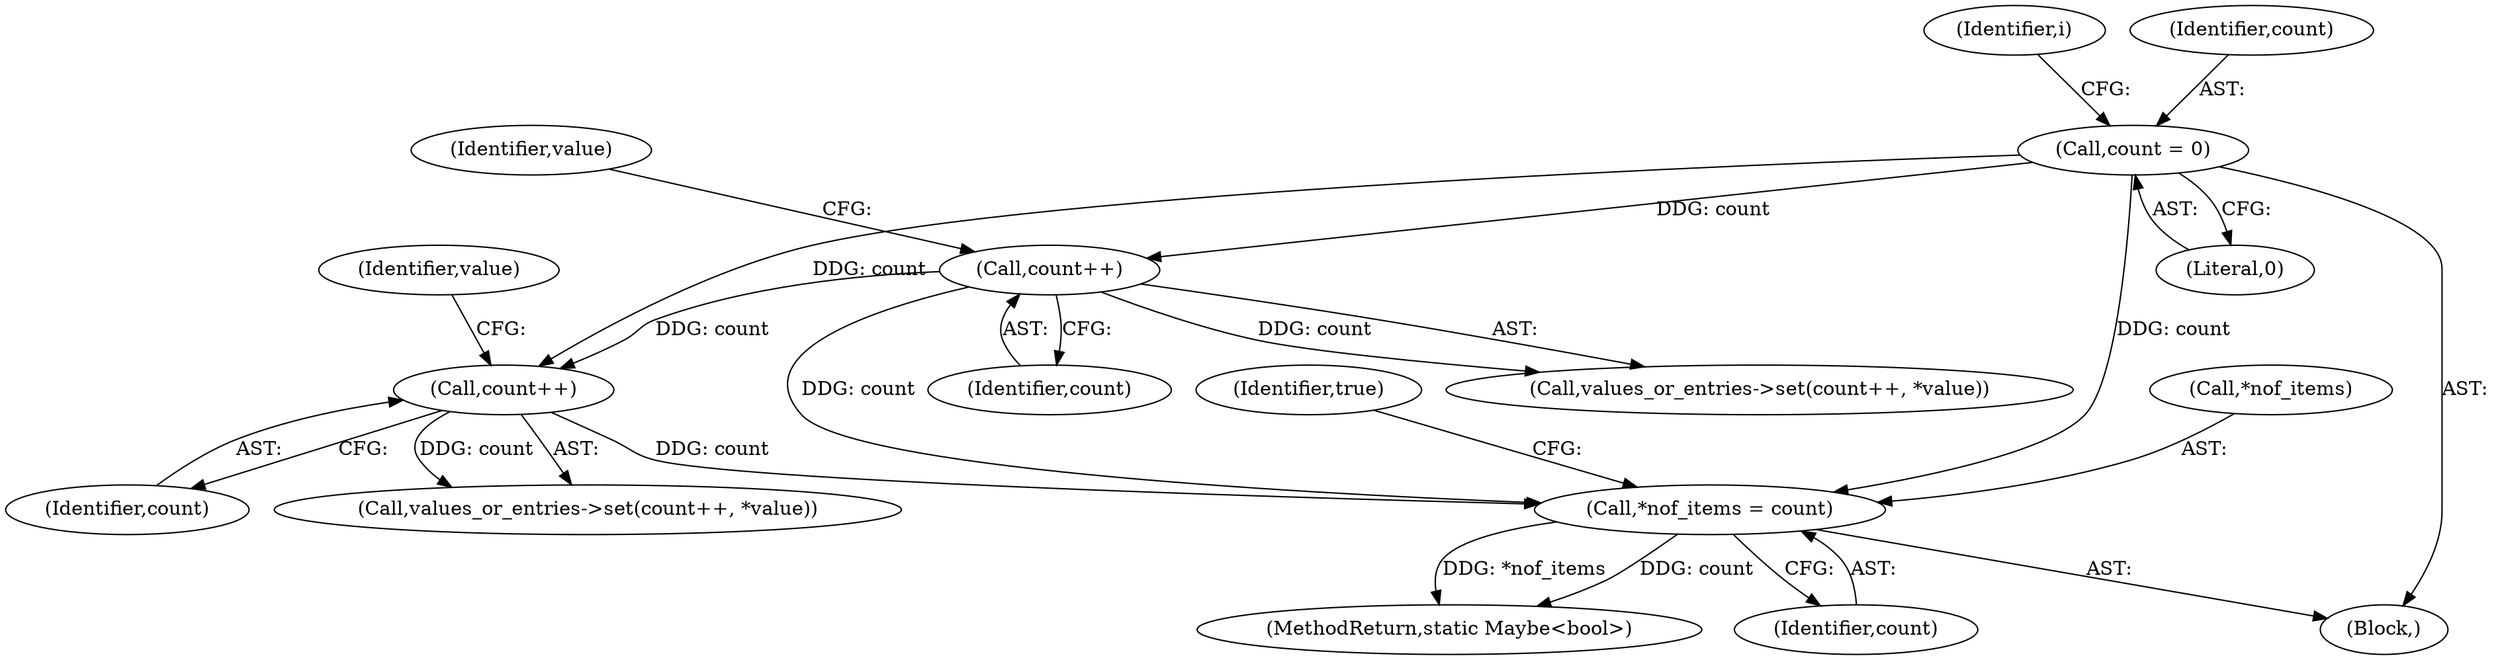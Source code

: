 digraph "0_Android_a24543157ae2cdd25da43e20f4e48a07481e6ceb@pointer" {
"1000276" [label="(Call,*nof_items = count)"];
"1000200" [label="(Call,count++)"];
"1000127" [label="(Call,count = 0)"];
"1000272" [label="(Call,count++)"];
"1000275" [label="(Identifier,value)"];
"1000200" [label="(Call,count++)"];
"1000276" [label="(Call,*nof_items = count)"];
"1000201" [label="(Identifier,count)"];
"1000273" [label="(Identifier,count)"];
"1000203" [label="(Identifier,value)"];
"1000279" [label="(Identifier,count)"];
"1000109" [label="(Block,)"];
"1000283" [label="(MethodReturn,static Maybe<bool>)"];
"1000132" [label="(Identifier,i)"];
"1000129" [label="(Literal,0)"];
"1000271" [label="(Call,values_or_entries->set(count++, *value))"];
"1000127" [label="(Call,count = 0)"];
"1000277" [label="(Call,*nof_items)"];
"1000272" [label="(Call,count++)"];
"1000199" [label="(Call,values_or_entries->set(count++, *value))"];
"1000128" [label="(Identifier,count)"];
"1000282" [label="(Identifier,true)"];
"1000276" -> "1000109"  [label="AST: "];
"1000276" -> "1000279"  [label="CFG: "];
"1000277" -> "1000276"  [label="AST: "];
"1000279" -> "1000276"  [label="AST: "];
"1000282" -> "1000276"  [label="CFG: "];
"1000276" -> "1000283"  [label="DDG: *nof_items"];
"1000276" -> "1000283"  [label="DDG: count"];
"1000200" -> "1000276"  [label="DDG: count"];
"1000272" -> "1000276"  [label="DDG: count"];
"1000127" -> "1000276"  [label="DDG: count"];
"1000200" -> "1000199"  [label="AST: "];
"1000200" -> "1000201"  [label="CFG: "];
"1000201" -> "1000200"  [label="AST: "];
"1000203" -> "1000200"  [label="CFG: "];
"1000200" -> "1000199"  [label="DDG: count"];
"1000127" -> "1000200"  [label="DDG: count"];
"1000200" -> "1000272"  [label="DDG: count"];
"1000127" -> "1000109"  [label="AST: "];
"1000127" -> "1000129"  [label="CFG: "];
"1000128" -> "1000127"  [label="AST: "];
"1000129" -> "1000127"  [label="AST: "];
"1000132" -> "1000127"  [label="CFG: "];
"1000127" -> "1000272"  [label="DDG: count"];
"1000272" -> "1000271"  [label="AST: "];
"1000272" -> "1000273"  [label="CFG: "];
"1000273" -> "1000272"  [label="AST: "];
"1000275" -> "1000272"  [label="CFG: "];
"1000272" -> "1000271"  [label="DDG: count"];
}
